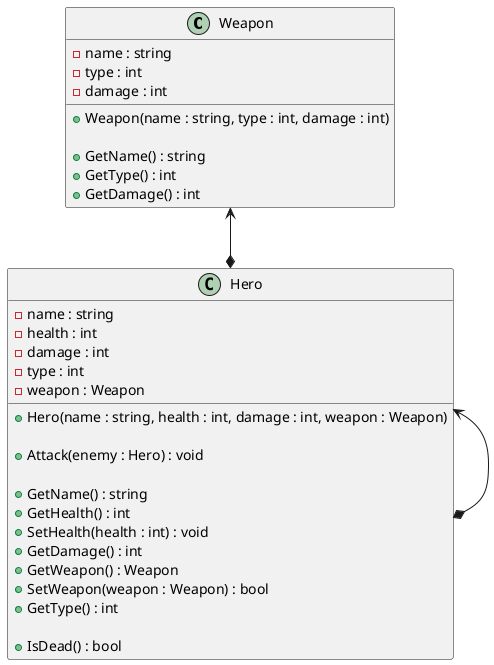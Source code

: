 @startuml

class Weapon {
- name : string
- type : int
- damage : int

+ Weapon(name : string, type : int, damage : int)

+ GetName() : string
+ GetType() : int
+ GetDamage() : int
}

Weapon <--* Hero
Hero <--* Hero
class Hero{
- name : string
- health : int
- damage : int
- type : int
- weapon : Weapon

+ Hero(name : string, health : int, damage : int, weapon : Weapon)

+ Attack(enemy : Hero) : void

+ GetName() : string
+ GetHealth() : int
+ SetHealth(health : int) : void
+ GetDamage() : int
+ GetWeapon() : Weapon
+ SetWeapon(weapon : Weapon) : bool
+ GetType() : int

+ IsDead() : bool
}

@enduml